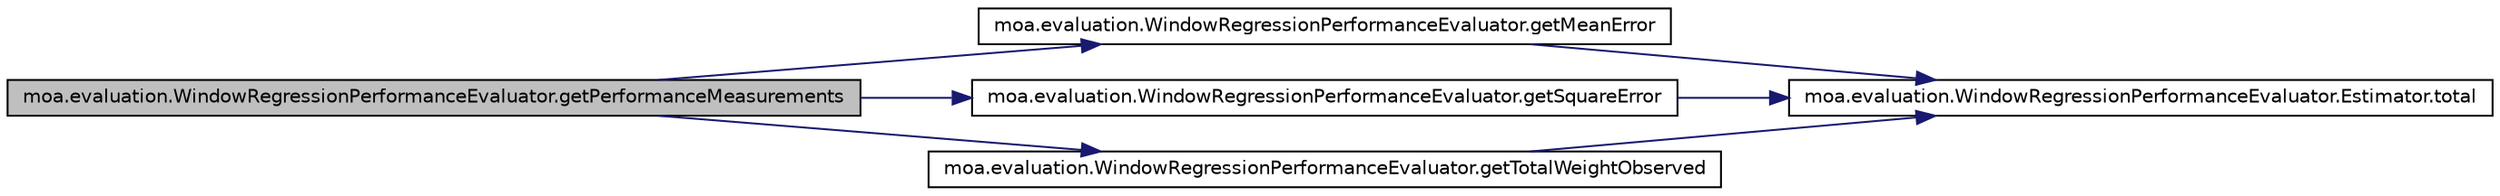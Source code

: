 digraph G
{
  edge [fontname="Helvetica",fontsize="10",labelfontname="Helvetica",labelfontsize="10"];
  node [fontname="Helvetica",fontsize="10",shape=record];
  rankdir=LR;
  Node1 [label="moa.evaluation.WindowRegressionPerformanceEvaluator.getPerformanceMeasurements",height=0.2,width=0.4,color="black", fillcolor="grey75", style="filled" fontcolor="black"];
  Node1 -> Node2 [color="midnightblue",fontsize="10",style="solid",fontname="Helvetica"];
  Node2 [label="moa.evaluation.WindowRegressionPerformanceEvaluator.getMeanError",height=0.2,width=0.4,color="black", fillcolor="white", style="filled",URL="$classmoa_1_1evaluation_1_1WindowRegressionPerformanceEvaluator.html#a6a6eb99cfafabacf1fe693cbf58f2ab9"];
  Node2 -> Node3 [color="midnightblue",fontsize="10",style="solid",fontname="Helvetica"];
  Node3 [label="moa.evaluation.WindowRegressionPerformanceEvaluator.Estimator.total",height=0.2,width=0.4,color="black", fillcolor="white", style="filled",URL="$classmoa_1_1evaluation_1_1WindowRegressionPerformanceEvaluator_1_1Estimator.html#ac9acdab0f21b2d849e57d16b33ccd8d9"];
  Node1 -> Node4 [color="midnightblue",fontsize="10",style="solid",fontname="Helvetica"];
  Node4 [label="moa.evaluation.WindowRegressionPerformanceEvaluator.getSquareError",height=0.2,width=0.4,color="black", fillcolor="white", style="filled",URL="$classmoa_1_1evaluation_1_1WindowRegressionPerformanceEvaluator.html#ad391617ecb2cd91a2c31ea7173852cfd"];
  Node4 -> Node3 [color="midnightblue",fontsize="10",style="solid",fontname="Helvetica"];
  Node1 -> Node5 [color="midnightblue",fontsize="10",style="solid",fontname="Helvetica"];
  Node5 [label="moa.evaluation.WindowRegressionPerformanceEvaluator.getTotalWeightObserved",height=0.2,width=0.4,color="black", fillcolor="white", style="filled",URL="$classmoa_1_1evaluation_1_1WindowRegressionPerformanceEvaluator.html#a0f1b71088940e9d682478639a940833a"];
  Node5 -> Node3 [color="midnightblue",fontsize="10",style="solid",fontname="Helvetica"];
}
